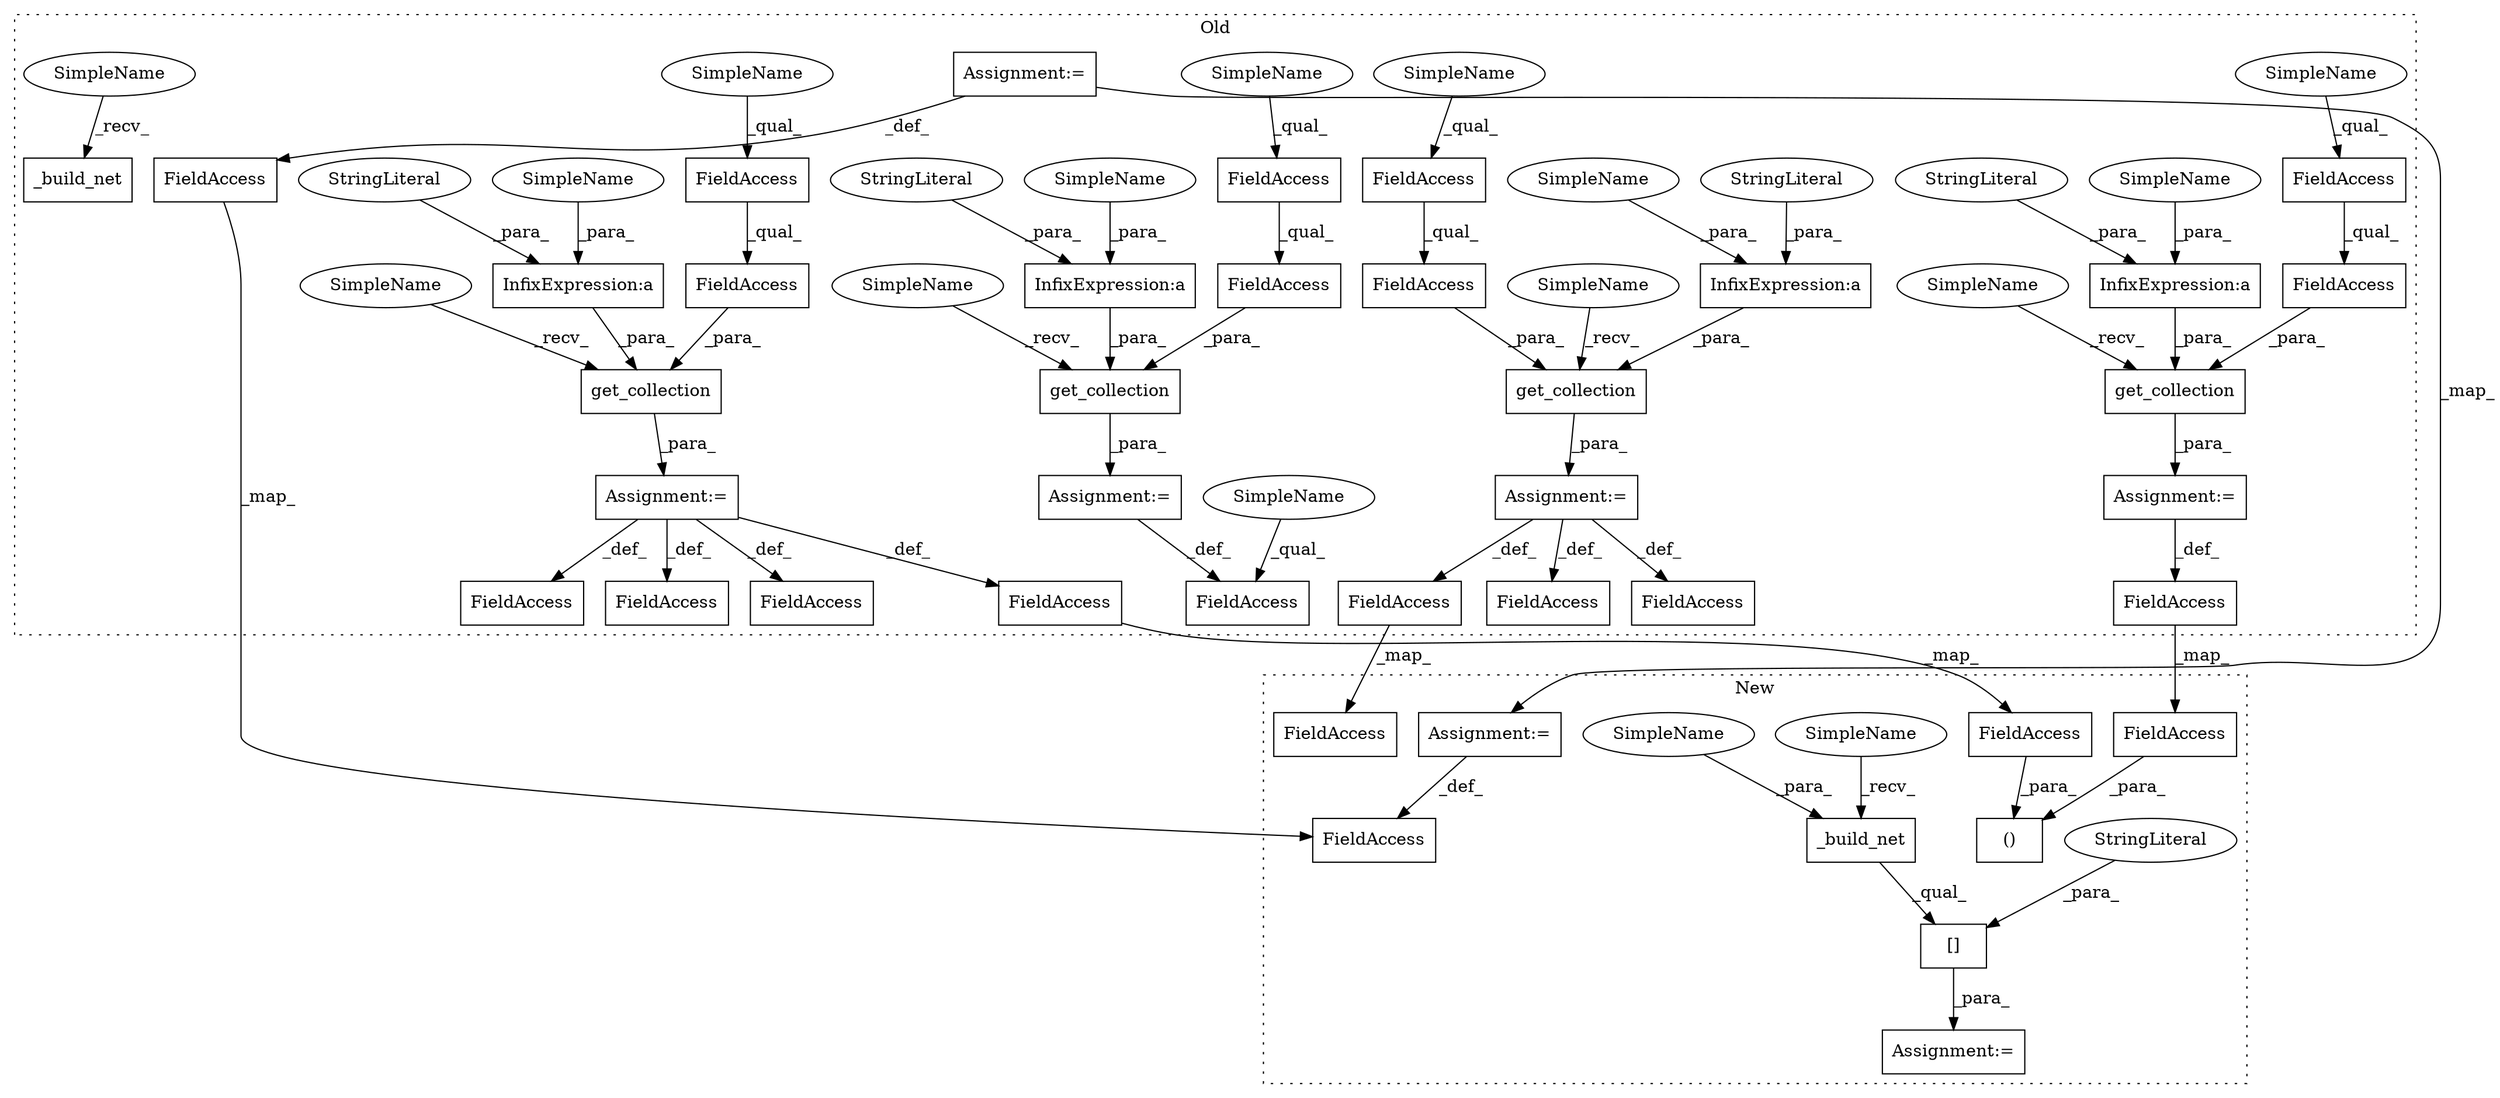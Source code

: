 digraph G {
subgraph cluster0 {
1 [label="get_collection" a="32" s="3013,3088" l="15,1" shape="box"];
3 [label="FieldAccess" a="22" s="3028" l="40" shape="box"];
4 [label="Assignment:=" a="7" s="3001" l="1" shape="box"];
5 [label="FieldAccess" a="22" s="3028" l="20" shape="box"];
6 [label="FieldAccess" a="22" s="2916" l="20" shape="box"];
7 [label="FieldAccess" a="22" s="2916" l="40" shape="box"];
8 [label="FieldAccess" a="22" s="3943" l="16" shape="box"];
9 [label="InfixExpression:a" a="27" s="3075" l="3" shape="box"];
10 [label="get_collection" a="32" s="2901,2975" l="15,1" shape="box"];
11 [label="InfixExpression:a" a="27" s="2963" l="3" shape="box"];
12 [label="FieldAccess" a="22" s="1386" l="20" shape="box"];
13 [label="FieldAccess" a="22" s="1276" l="20" shape="box"];
14 [label="FieldAccess" a="22" s="3101" l="12" shape="box"];
15 [label="FieldAccess" a="22" s="3856" l="16" shape="box"];
16 [label="get_collection" a="32" s="1261,1335" l="15,1" shape="box"];
17 [label="InfixExpression:a" a="27" s="1323" l="3" shape="box"];
18 [label="FieldAccess" a="22" s="3363" l="21" shape="box"];
19 [label="get_collection" a="32" s="1371,1446" l="15,1" shape="box"];
20 [label="InfixExpression:a" a="27" s="1433" l="3" shape="box"];
22 [label="FieldAccess" a="22" s="2876" l="13" shape="box"];
25 [label="FieldAccess" a="22" s="1386" l="40" shape="box"];
26 [label="FieldAccess" a="22" s="1276" l="40" shape="box"];
27 [label="_build_net" a="32" s="1214" l="12" shape="box"];
28 [label="StringLiteral" a="45" s="1326" l="8" shape="ellipse"];
30 [label="StringLiteral" a="45" s="2966" l="8" shape="ellipse"];
31 [label="Assignment:=" a="7" s="1249" l="1" shape="box"];
33 [label="Assignment:=" a="7" s="1359" l="1" shape="box"];
34 [label="Assignment:=" a="7" s="2889" l="1" shape="box"];
35 [label="StringLiteral" a="45" s="3078" l="9" shape="ellipse"];
36 [label="FieldAccess" a="22" s="3579" l="21" shape="box"];
37 [label="FieldAccess" a="22" s="1236" l="13" shape="box"];
38 [label="StringLiteral" a="45" s="1436" l="9" shape="ellipse"];
39 [label="FieldAccess" a="22" s="1346" l="13" shape="box"];
42 [label="FieldAccess" a="22" s="1126" l="6" shape="box"];
44 [label="Assignment:=" a="7" s="1132" l="1" shape="box"];
46 [label="FieldAccess" a="22" s="2988" l="13" shape="box"];
47 [label="SimpleName" a="42" s="1276" l="10" shape="ellipse"];
48 [label="SimpleName" a="42" s="3002" l="10" shape="ellipse"];
49 [label="SimpleName" a="42" s="3028" l="10" shape="ellipse"];
50 [label="SimpleName" a="42" s="1250" l="10" shape="ellipse"];
51 [label="SimpleName" a="42" s="2916" l="10" shape="ellipse"];
52 [label="SimpleName" a="42" s="1360" l="10" shape="ellipse"];
53 [label="SimpleName" a="42" s="2890" l="10" shape="ellipse"];
54 [label="SimpleName" a="42" s="1386" l="10" shape="ellipse"];
55 [label="SimpleName" a="42" s="1428" l="5" shape="ellipse"];
56 [label="SimpleName" a="42" s="3070" l="5" shape="ellipse"];
57 [label="SimpleName" a="42" s="2958" l="5" shape="ellipse"];
58 [label="SimpleName" a="42" s="1318" l="5" shape="ellipse"];
60 [label="SimpleName" a="42" s="1236" l="4" shape="ellipse"];
61 [label="SimpleName" a="42" s="1209" l="4" shape="ellipse"];
label = "Old";
style="dotted";
}
subgraph cluster1 {
2 [label="()" a="106" s="1218" l="39" shape="box"];
21 [label="FieldAccess" a="22" s="1218" l="13" shape="box"];
23 [label="_build_net" a="32" s="1264,1280" l="11,1" shape="box"];
24 [label="[]" a="2" s="1259,1300" l="23,1" shape="box"];
29 [label="StringLiteral" a="45" s="1282" l="18" shape="ellipse"];
32 [label="Assignment:=" a="7" s="1257" l="2" shape="box"];
40 [label="FieldAccess" a="22" s="1244" l="13" shape="box"];
41 [label="FieldAccess" a="22" s="1126" l="6" shape="box"];
43 [label="Assignment:=" a="7" s="1132" l="1" shape="box"];
45 [label="FieldAccess" a="22" s="1736" l="13" shape="box"];
59 [label="SimpleName" a="42" s="1275" l="5" shape="ellipse"];
62 [label="SimpleName" a="42" s="1259" l="4" shape="ellipse"];
label = "New";
style="dotted";
}
1 -> 4 [label="_para_"];
3 -> 1 [label="_para_"];
4 -> 36 [label="_def_"];
4 -> 46 [label="_def_"];
4 -> 8 [label="_def_"];
5 -> 3 [label="_qual_"];
6 -> 7 [label="_qual_"];
7 -> 10 [label="_para_"];
9 -> 1 [label="_para_"];
10 -> 34 [label="_para_"];
11 -> 10 [label="_para_"];
12 -> 25 [label="_qual_"];
13 -> 26 [label="_qual_"];
16 -> 31 [label="_para_"];
17 -> 16 [label="_para_"];
19 -> 33 [label="_para_"];
20 -> 19 [label="_para_"];
21 -> 2 [label="_para_"];
22 -> 21 [label="_map_"];
23 -> 24 [label="_qual_"];
24 -> 32 [label="_para_"];
25 -> 19 [label="_para_"];
26 -> 16 [label="_para_"];
28 -> 17 [label="_para_"];
29 -> 24 [label="_para_"];
30 -> 11 [label="_para_"];
31 -> 37 [label="_def_"];
33 -> 39 [label="_def_"];
34 -> 15 [label="_def_"];
34 -> 18 [label="_def_"];
34 -> 14 [label="_def_"];
34 -> 22 [label="_def_"];
35 -> 9 [label="_para_"];
38 -> 20 [label="_para_"];
39 -> 40 [label="_map_"];
40 -> 2 [label="_para_"];
42 -> 41 [label="_map_"];
43 -> 41 [label="_def_"];
44 -> 43 [label="_map_"];
44 -> 42 [label="_def_"];
46 -> 45 [label="_map_"];
47 -> 13 [label="_qual_"];
48 -> 1 [label="_recv_"];
49 -> 5 [label="_qual_"];
50 -> 16 [label="_recv_"];
51 -> 6 [label="_qual_"];
52 -> 19 [label="_recv_"];
53 -> 10 [label="_recv_"];
54 -> 12 [label="_qual_"];
55 -> 20 [label="_para_"];
56 -> 9 [label="_para_"];
57 -> 11 [label="_para_"];
58 -> 17 [label="_para_"];
59 -> 23 [label="_para_"];
60 -> 37 [label="_qual_"];
61 -> 27 [label="_recv_"];
62 -> 23 [label="_recv_"];
}